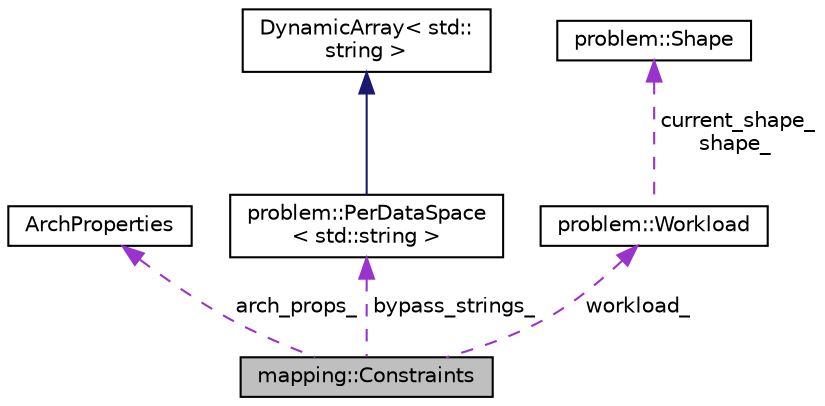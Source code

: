 digraph "mapping::Constraints"
{
 // LATEX_PDF_SIZE
  edge [fontname="Helvetica",fontsize="10",labelfontname="Helvetica",labelfontsize="10"];
  node [fontname="Helvetica",fontsize="10",shape=record];
  Node1 [label="mapping::Constraints",height=0.2,width=0.4,color="black", fillcolor="grey75", style="filled", fontcolor="black",tooltip=" "];
  Node2 -> Node1 [dir="back",color="darkorchid3",fontsize="10",style="dashed",label=" arch_props_" ];
  Node2 [label="ArchProperties",height=0.2,width=0.4,color="black", fillcolor="white", style="filled",URL="$classArchProperties.html",tooltip=" "];
  Node3 -> Node1 [dir="back",color="darkorchid3",fontsize="10",style="dashed",label=" bypass_strings_" ];
  Node3 [label="problem::PerDataSpace\l\< std::string \>",height=0.2,width=0.4,color="black", fillcolor="white", style="filled",URL="$classproblem_1_1PerDataSpace.html",tooltip=" "];
  Node4 -> Node3 [dir="back",color="midnightblue",fontsize="10",style="solid"];
  Node4 [label="DynamicArray\< std::\lstring \>",height=0.2,width=0.4,color="black", fillcolor="white", style="filled",URL="$classDynamicArray.html",tooltip=" "];
  Node5 -> Node1 [dir="back",color="darkorchid3",fontsize="10",style="dashed",label=" workload_" ];
  Node5 [label="problem::Workload",height=0.2,width=0.4,color="black", fillcolor="white", style="filled",URL="$classproblem_1_1Workload.html",tooltip=" "];
  Node6 -> Node5 [dir="back",color="darkorchid3",fontsize="10",style="dashed",label=" current_shape_\nshape_" ];
  Node6 [label="problem::Shape",height=0.2,width=0.4,color="black", fillcolor="white", style="filled",URL="$classproblem_1_1Shape.html",tooltip=" "];
}
